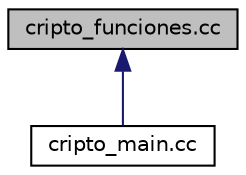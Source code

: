 digraph "cripto_funciones.cc"
{
  edge [fontname="Helvetica",fontsize="10",labelfontname="Helvetica",labelfontsize="10"];
  node [fontname="Helvetica",fontsize="10",shape=record];
  Node3 [label="cripto_funciones.cc",height=0.2,width=0.4,color="black", fillcolor="grey75", style="filled", fontcolor="black"];
  Node3 -> Node4 [dir="back",color="midnightblue",fontsize="10",style="solid",fontname="Helvetica"];
  Node4 [label="cripto_main.cc",height=0.2,width=0.4,color="black", fillcolor="white", style="filled",URL="$cripto__main_8cc.html",tooltip="El programa al introducirle un fichero de texto, se encargará de encriptarlo o desencriptarlo en base..."];
}
